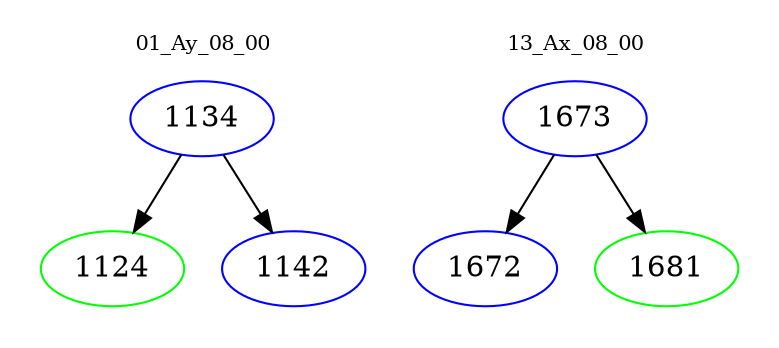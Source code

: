 digraph{
subgraph cluster_0 {
color = white
label = "01_Ay_08_00";
fontsize=10;
T0_1134 [label="1134", color="blue"]
T0_1134 -> T0_1124 [color="black"]
T0_1124 [label="1124", color="green"]
T0_1134 -> T0_1142 [color="black"]
T0_1142 [label="1142", color="blue"]
}
subgraph cluster_1 {
color = white
label = "13_Ax_08_00";
fontsize=10;
T1_1673 [label="1673", color="blue"]
T1_1673 -> T1_1672 [color="black"]
T1_1672 [label="1672", color="blue"]
T1_1673 -> T1_1681 [color="black"]
T1_1681 [label="1681", color="green"]
}
}

